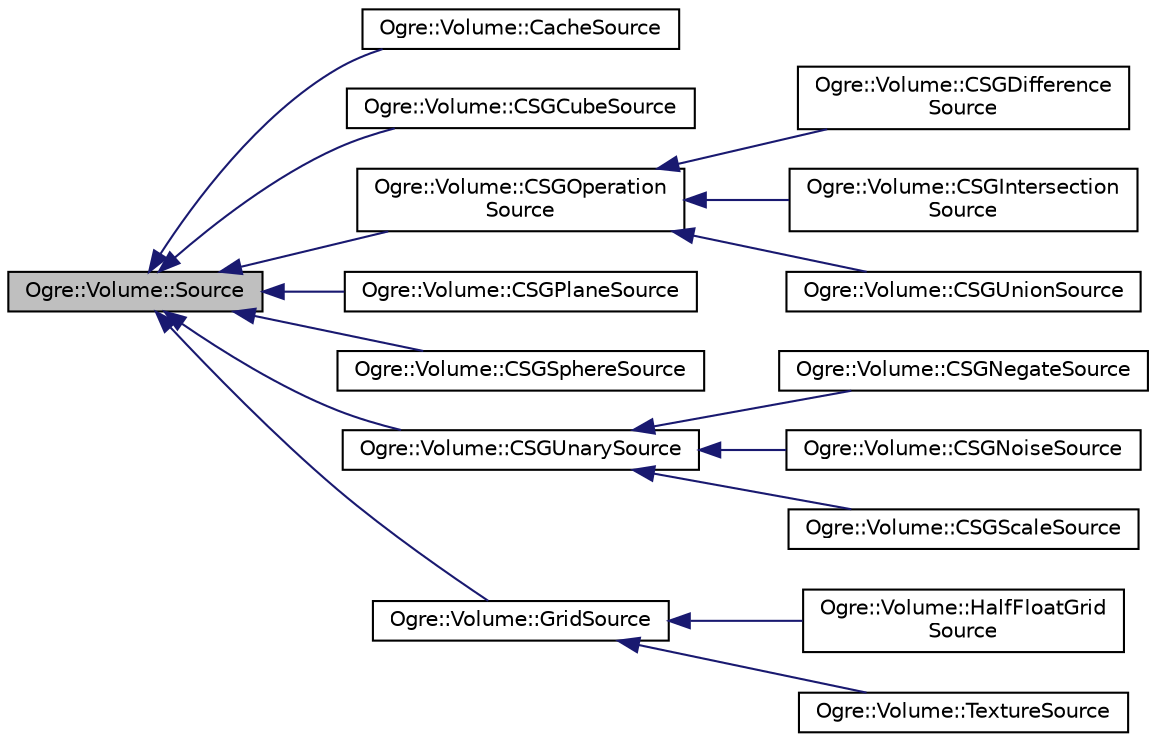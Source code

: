 digraph "Ogre::Volume::Source"
{
  bgcolor="transparent";
  edge [fontname="Helvetica",fontsize="10",labelfontname="Helvetica",labelfontsize="10"];
  node [fontname="Helvetica",fontsize="10",shape=record];
  rankdir="LR";
  Node0 [label="Ogre::Volume::Source",height=0.2,width=0.4,color="black", fillcolor="grey75", style="filled", fontcolor="black"];
  Node0 -> Node1 [dir="back",color="midnightblue",fontsize="10",style="solid",fontname="Helvetica"];
  Node1 [label="Ogre::Volume::CacheSource",height=0.2,width=0.4,color="black",URL="$class_ogre_1_1_volume_1_1_cache_source.html",tooltip="A caching Source. "];
  Node0 -> Node2 [dir="back",color="midnightblue",fontsize="10",style="solid",fontname="Helvetica"];
  Node2 [label="Ogre::Volume::CSGCubeSource",height=0.2,width=0.4,color="black",URL="$class_ogre_1_1_volume_1_1_c_s_g_cube_source.html",tooltip="A not rotated cube. "];
  Node0 -> Node3 [dir="back",color="midnightblue",fontsize="10",style="solid",fontname="Helvetica"];
  Node3 [label="Ogre::Volume::CSGOperation\lSource",height=0.2,width=0.4,color="black",URL="$class_ogre_1_1_volume_1_1_c_s_g_operation_source.html",tooltip="Abstract operation volume source holding two sources as operants. "];
  Node3 -> Node4 [dir="back",color="midnightblue",fontsize="10",style="solid",fontname="Helvetica"];
  Node4 [label="Ogre::Volume::CSGDifference\lSource",height=0.2,width=0.4,color="black",URL="$class_ogre_1_1_volume_1_1_c_s_g_difference_source.html",tooltip="Builds the difference between two sources. "];
  Node3 -> Node5 [dir="back",color="midnightblue",fontsize="10",style="solid",fontname="Helvetica"];
  Node5 [label="Ogre::Volume::CSGIntersection\lSource",height=0.2,width=0.4,color="black",URL="$class_ogre_1_1_volume_1_1_c_s_g_intersection_source.html",tooltip="Builds the intersection between two sources. "];
  Node3 -> Node6 [dir="back",color="midnightblue",fontsize="10",style="solid",fontname="Helvetica"];
  Node6 [label="Ogre::Volume::CSGUnionSource",height=0.2,width=0.4,color="black",URL="$class_ogre_1_1_volume_1_1_c_s_g_union_source.html",tooltip="Builds the union between two sources. "];
  Node0 -> Node7 [dir="back",color="midnightblue",fontsize="10",style="solid",fontname="Helvetica"];
  Node7 [label="Ogre::Volume::CSGPlaneSource",height=0.2,width=0.4,color="black",URL="$class_ogre_1_1_volume_1_1_c_s_g_plane_source.html",tooltip="A plane. "];
  Node0 -> Node8 [dir="back",color="midnightblue",fontsize="10",style="solid",fontname="Helvetica"];
  Node8 [label="Ogre::Volume::CSGSphereSource",height=0.2,width=0.4,color="black",URL="$class_ogre_1_1_volume_1_1_c_s_g_sphere_source.html",tooltip="A sphere. "];
  Node0 -> Node9 [dir="back",color="midnightblue",fontsize="10",style="solid",fontname="Helvetica"];
  Node9 [label="Ogre::Volume::CSGUnarySource",height=0.2,width=0.4,color="black",URL="$class_ogre_1_1_volume_1_1_c_s_g_unary_source.html",tooltip="Source which does a unary operation to another one. "];
  Node9 -> Node10 [dir="back",color="midnightblue",fontsize="10",style="solid",fontname="Helvetica"];
  Node10 [label="Ogre::Volume::CSGNegateSource",height=0.2,width=0.4,color="black",URL="$class_ogre_1_1_volume_1_1_c_s_g_negate_source.html",tooltip="Negates the given volume. "];
  Node9 -> Node11 [dir="back",color="midnightblue",fontsize="10",style="solid",fontname="Helvetica"];
  Node11 [label="Ogre::Volume::CSGNoiseSource",height=0.2,width=0.4,color="black",URL="$class_ogre_1_1_volume_1_1_c_s_g_noise_source.html"];
  Node9 -> Node12 [dir="back",color="midnightblue",fontsize="10",style="solid",fontname="Helvetica"];
  Node12 [label="Ogre::Volume::CSGScaleSource",height=0.2,width=0.4,color="black",URL="$class_ogre_1_1_volume_1_1_c_s_g_scale_source.html",tooltip="Scales the given volume source. "];
  Node0 -> Node13 [dir="back",color="midnightblue",fontsize="10",style="solid",fontname="Helvetica"];
  Node13 [label="Ogre::Volume::GridSource",height=0.2,width=0.4,color="black",URL="$class_ogre_1_1_volume_1_1_grid_source.html",tooltip="A volume source from a discrete 3d grid. "];
  Node13 -> Node14 [dir="back",color="midnightblue",fontsize="10",style="solid",fontname="Helvetica"];
  Node14 [label="Ogre::Volume::HalfFloatGrid\lSource",height=0.2,width=0.4,color="black",URL="$class_ogre_1_1_volume_1_1_half_float_grid_source.html",tooltip="A volume source from a 16 Bit float 3D grid capable of loading volume serializations. "];
  Node13 -> Node15 [dir="back",color="midnightblue",fontsize="10",style="solid",fontname="Helvetica"];
  Node15 [label="Ogre::Volume::TextureSource",height=0.2,width=0.4,color="black",URL="$class_ogre_1_1_volume_1_1_texture_source.html",tooltip="A volume source from a 3D texture. "];
}

